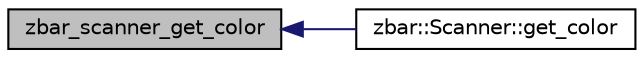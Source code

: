 digraph G
{
  edge [fontname="Helvetica",fontsize="10",labelfontname="Helvetica",labelfontsize="10"];
  node [fontname="Helvetica",fontsize="10",shape=record];
  rankdir=LR;
  Node1 [label="zbar_scanner_get_color",height=0.2,width=0.4,color="black", fillcolor="grey75", style="filled" fontcolor="black"];
  Node1 -> Node2 [dir=back,color="midnightblue",fontsize="10",style="solid",fontname="Helvetica"];
  Node2 [label="zbar::Scanner::get_color",height=0.2,width=0.4,color="black", fillcolor="white", style="filled",URL="$classzbar_1_1_scanner.html#a8e6f4eb0deeef3525d864a5e20972eb2"];
}
